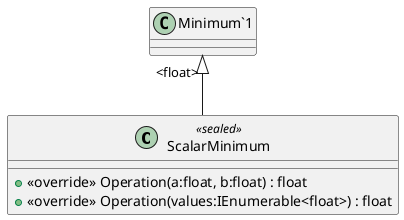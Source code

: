 @startuml
class ScalarMinimum <<sealed>> {
    + <<override>> Operation(a:float, b:float) : float
    + <<override>> Operation(values:IEnumerable<float>) : float
}
"Minimum`1" "<float>" <|-- ScalarMinimum
@enduml
